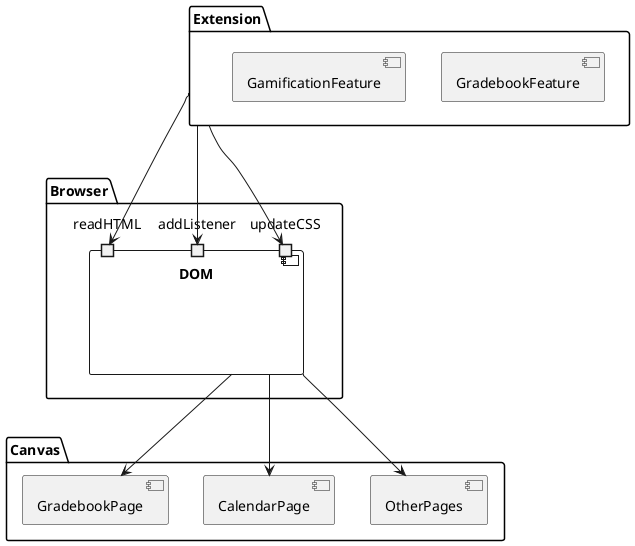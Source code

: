 @startuml

package Canvas {
    [GradebookPage]
    [CalendarPage]
    [OtherPages]
}

package Browser {
    component DOM {
        portin readHTML
        portin addListener
        portin updateCSS
    }
}

package Extension {
    [GradebookFeature]
    [GamificationFeature]
    [GamificationFeature]
}

Extension ---> readHTML
Extension ---> addListener
Extension ---> updateCSS

DOM ---> GradebookPage
DOM ---> CalendarPage
DOM ---> OtherPages

@enduml